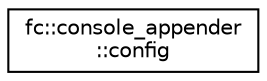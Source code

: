 digraph "Graphical Class Hierarchy"
{
  edge [fontname="Helvetica",fontsize="10",labelfontname="Helvetica",labelfontsize="10"];
  node [fontname="Helvetica",fontsize="10",shape=record];
  rankdir="LR";
  Node0 [label="fc::console_appender\l::config",height=0.2,width=0.4,color="black", fillcolor="white", style="filled",URL="$structfc_1_1console__appender_1_1config.html"];
}

